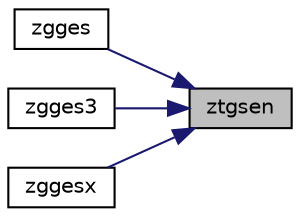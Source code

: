 digraph "ztgsen"
{
 // LATEX_PDF_SIZE
  edge [fontname="Helvetica",fontsize="10",labelfontname="Helvetica",labelfontsize="10"];
  node [fontname="Helvetica",fontsize="10",shape=record];
  rankdir="RL";
  Node1 [label="ztgsen",height=0.2,width=0.4,color="black", fillcolor="grey75", style="filled", fontcolor="black",tooltip="ZTGSEN"];
  Node1 -> Node2 [dir="back",color="midnightblue",fontsize="10",style="solid",fontname="Helvetica"];
  Node2 [label="zgges",height=0.2,width=0.4,color="black", fillcolor="white", style="filled",URL="$zgges_8f.html#a788ffb82ac609cc3e99de43c4cea3e7b",tooltip="ZGGES computes the eigenvalues, the Schur form, and, optionally, the matrix of Schur vectors for GE m..."];
  Node1 -> Node3 [dir="back",color="midnightblue",fontsize="10",style="solid",fontname="Helvetica"];
  Node3 [label="zgges3",height=0.2,width=0.4,color="black", fillcolor="white", style="filled",URL="$zgges3_8f.html#a20c384504d174350a16063cbc115281e",tooltip="ZGGES3 computes the eigenvalues, the Schur form, and, optionally, the matrix of Schur vectors for GE ..."];
  Node1 -> Node4 [dir="back",color="midnightblue",fontsize="10",style="solid",fontname="Helvetica"];
  Node4 [label="zggesx",height=0.2,width=0.4,color="black", fillcolor="white", style="filled",URL="$zggesx_8f.html#a73f44f731074e8f98990b89711bd60fa",tooltip="ZGGESX computes the eigenvalues, the Schur form, and, optionally, the matrix of Schur vectors for GE ..."];
}
